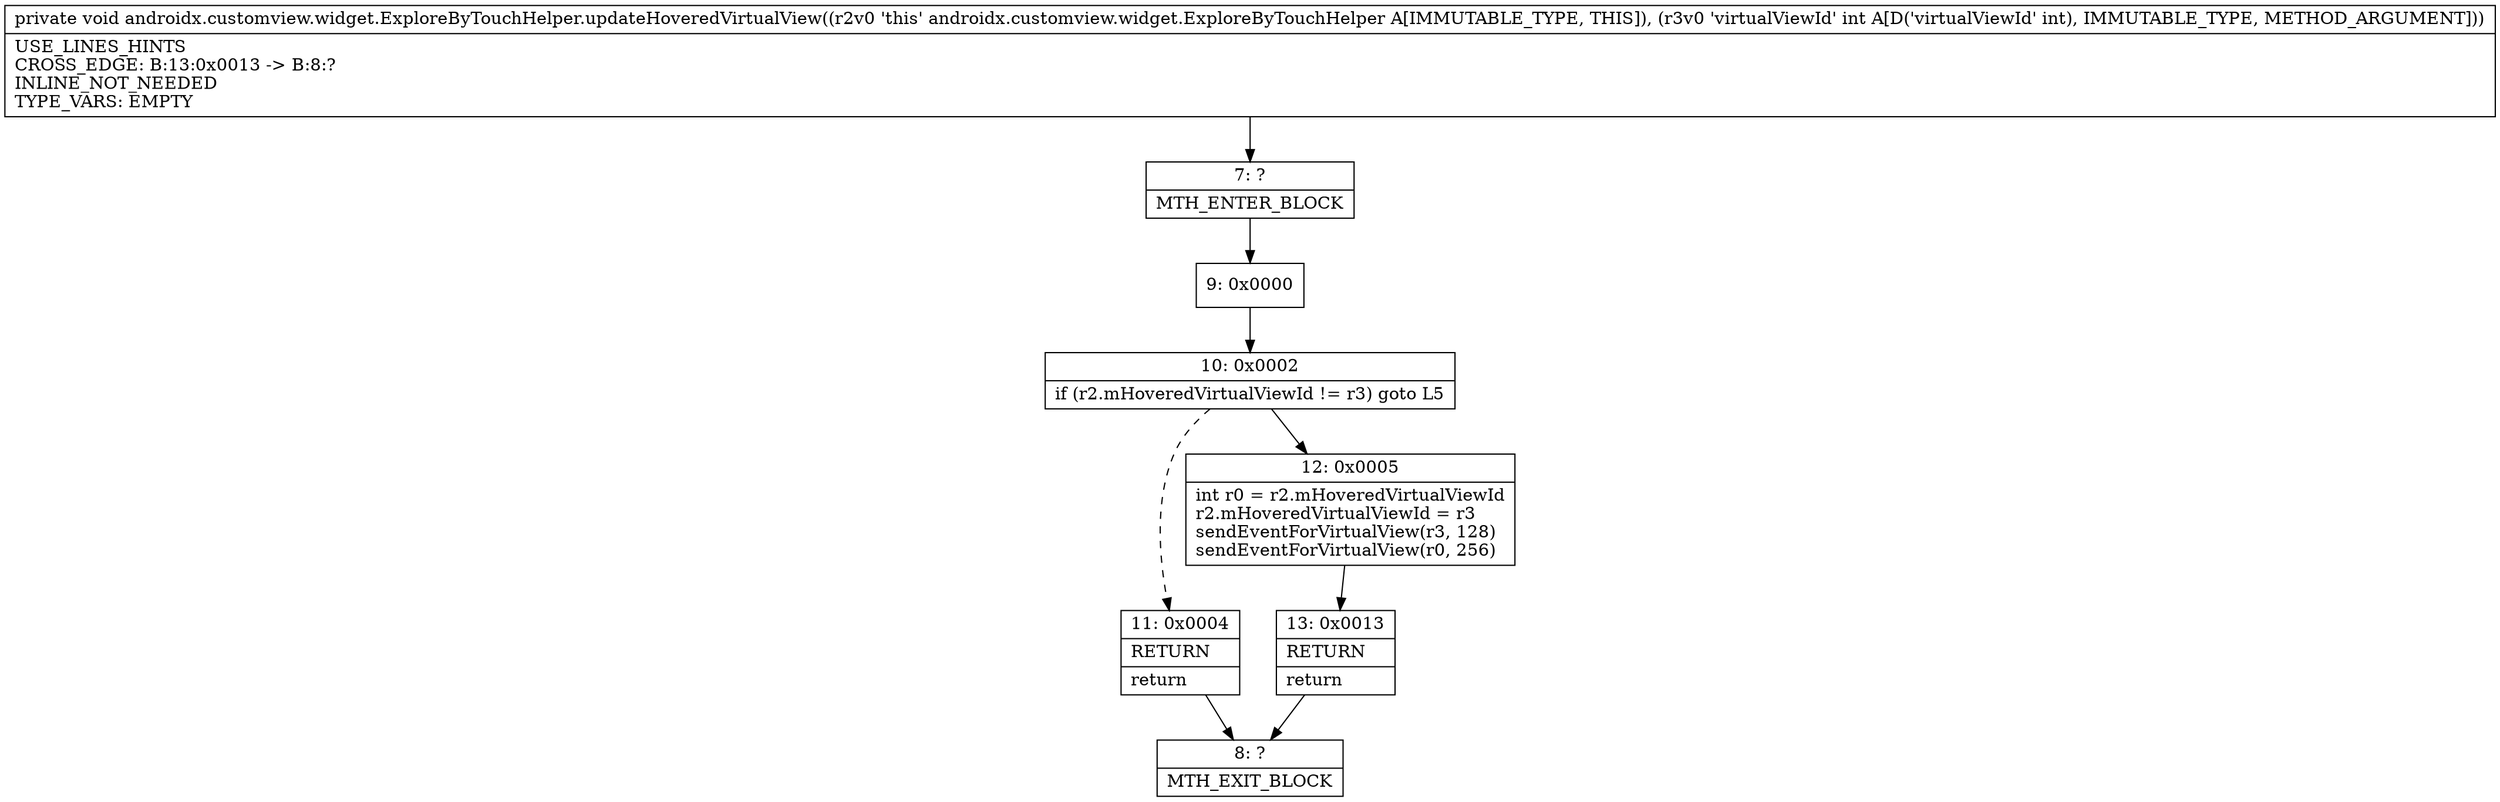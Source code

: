digraph "CFG forandroidx.customview.widget.ExploreByTouchHelper.updateHoveredVirtualView(I)V" {
Node_7 [shape=record,label="{7\:\ ?|MTH_ENTER_BLOCK\l}"];
Node_9 [shape=record,label="{9\:\ 0x0000}"];
Node_10 [shape=record,label="{10\:\ 0x0002|if (r2.mHoveredVirtualViewId != r3) goto L5\l}"];
Node_11 [shape=record,label="{11\:\ 0x0004|RETURN\l|return\l}"];
Node_8 [shape=record,label="{8\:\ ?|MTH_EXIT_BLOCK\l}"];
Node_12 [shape=record,label="{12\:\ 0x0005|int r0 = r2.mHoveredVirtualViewId\lr2.mHoveredVirtualViewId = r3\lsendEventForVirtualView(r3, 128)\lsendEventForVirtualView(r0, 256)\l}"];
Node_13 [shape=record,label="{13\:\ 0x0013|RETURN\l|return\l}"];
MethodNode[shape=record,label="{private void androidx.customview.widget.ExploreByTouchHelper.updateHoveredVirtualView((r2v0 'this' androidx.customview.widget.ExploreByTouchHelper A[IMMUTABLE_TYPE, THIS]), (r3v0 'virtualViewId' int A[D('virtualViewId' int), IMMUTABLE_TYPE, METHOD_ARGUMENT]))  | USE_LINES_HINTS\lCROSS_EDGE: B:13:0x0013 \-\> B:8:?\lINLINE_NOT_NEEDED\lTYPE_VARS: EMPTY\l}"];
MethodNode -> Node_7;Node_7 -> Node_9;
Node_9 -> Node_10;
Node_10 -> Node_11[style=dashed];
Node_10 -> Node_12;
Node_11 -> Node_8;
Node_12 -> Node_13;
Node_13 -> Node_8;
}

